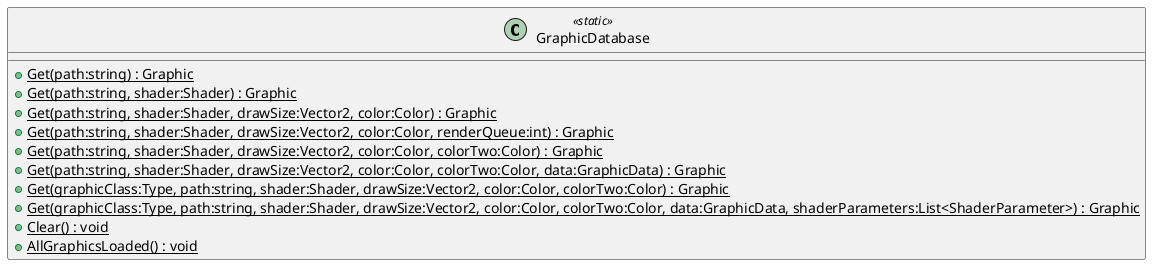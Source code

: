 @startuml
class GraphicDatabase <<static>> {
    + {static} Get(path:string) : Graphic
    + {static} Get(path:string, shader:Shader) : Graphic
    + {static} Get(path:string, shader:Shader, drawSize:Vector2, color:Color) : Graphic
    + {static} Get(path:string, shader:Shader, drawSize:Vector2, color:Color, renderQueue:int) : Graphic
    + {static} Get(path:string, shader:Shader, drawSize:Vector2, color:Color, colorTwo:Color) : Graphic
    + {static} Get(path:string, shader:Shader, drawSize:Vector2, color:Color, colorTwo:Color, data:GraphicData) : Graphic
    + {static} Get(graphicClass:Type, path:string, shader:Shader, drawSize:Vector2, color:Color, colorTwo:Color) : Graphic
    + {static} Get(graphicClass:Type, path:string, shader:Shader, drawSize:Vector2, color:Color, colorTwo:Color, data:GraphicData, shaderParameters:List<ShaderParameter>) : Graphic
    + {static} Clear() : void
    + {static} AllGraphicsLoaded() : void
}
@enduml
